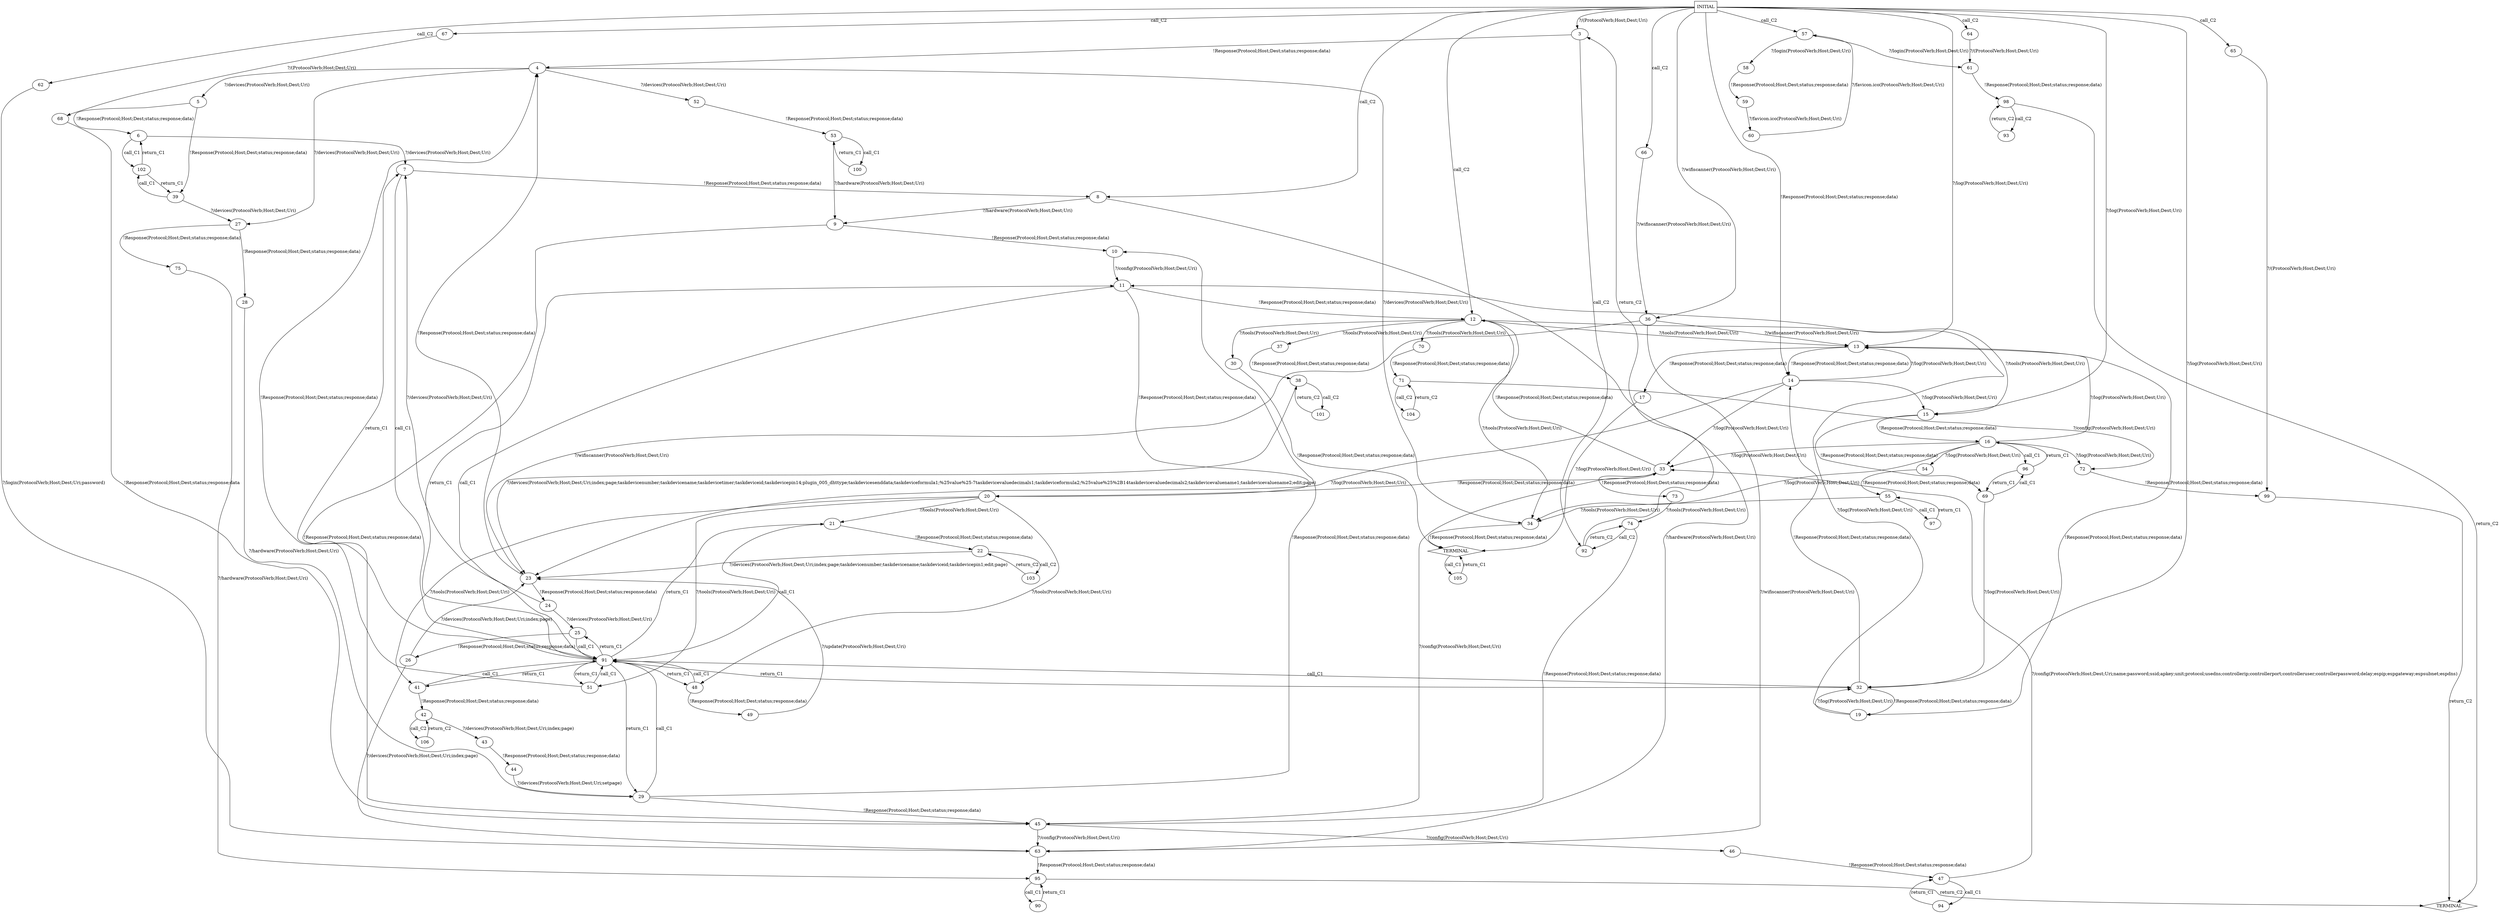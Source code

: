 digraph G {
  0 [label="INITIAL",shape=box];
  1 [label="TERMINAL",shape=diamond];
  3 [label="3"];
  4 [label="4"];
  5 [label="5"];
  6 [label="6"];
  7 [label="7"];
  8 [label="8"];
  9 [label="9"];
  10 [label="10"];
  11 [label="11"];
  12 [label="12"];
  13 [label="13"];
  14 [label="14"];
  15 [label="15"];
  16 [label="16"];
  17 [label="17"];
  19 [label="19"];
  20 [label="20"];
  21 [label="21"];
  22 [label="22"];
  23 [label="23"];
  24 [label="24"];
  25 [label="25"];
  26 [label="26"];
  27 [label="27"];
  28 [label="28"];
  29 [label="29"];
  30 [label="30"];
  32 [label="32"];
  33 [label="33"];
  34 [label="34"];
  36 [label="36"];
  37 [label="37"];
  38 [label="38"];
  39 [label="39"];
  41 [label="41"];
  42 [label="42"];
  43 [label="43"];
  44 [label="44"];
  45 [label="45"];
  46 [label="46"];
  47 [label="47"];
  48 [label="48"];
  49 [label="49"];
  51 [label="51"];
  52 [label="52"];
  53 [label="53"];
  54 [label="54"];
  55 [label="55"];
  56 [label="TERMINAL",shape=diamond];
  57 [label="57"];
  58 [label="58"];
  59 [label="59"];
  60 [label="60"];
  61 [label="61"];
  62 [label="62"];
  63 [label="63"];
  64 [label="64"];
  65 [label="65"];
  66 [label="66"];
  67 [label="67"];
  68 [label="68"];
  69 [label="69"];
  70 [label="70"];
  71 [label="71"];
  72 [label="72"];
  73 [label="73"];
  74 [label="74"];
  75 [label="75"];
  90 [label="90"];
  91 [label="91"];
  92 [label="92"];
  93 [label="93"];
  94 [label="94"];
  95 [label="95"];
  96 [label="96"];
  97 [label="97"];
  98 [label="98"];
  99 [label="99"];
  100 [label="100"];
  101 [label="101"];
  102 [label="102"];
  103 [label="103"];
  104 [label="104"];
  105 [label="105"];
  106 [label="106"];
0->3  [label="?/(ProtocolVerb;Host;Dest;Uri)"];
3->4  [label="!Response(Protocol;Host;Dest;status;response;data)"];
4->34  [label="?/devices(ProtocolVerb;Host;Dest;Uri)"];
4->52  [label="?/devices(ProtocolVerb;Host;Dest;Uri)"];
4->27  [label="?/devices(ProtocolVerb;Host;Dest;Uri)"];
4->5  [label="?/devices(ProtocolVerb;Host;Dest;Uri)"];
5->39  [label="!Response(Protocol;Host;Dest;status;response;data)"];
5->6  [label="!Response(Protocol;Host;Dest;status;response;data)"];
6->7  [label="?/devices(ProtocolVerb;Host;Dest;Uri)"];
7->8  [label="!Response(Protocol;Host;Dest;status;response;data)"];
8->63  [label="?/hardware(ProtocolVerb;Host;Dest;Uri)"];
8->9  [label="?/hardware(ProtocolVerb;Host;Dest;Uri)"];
9->45  [label="!Response(Protocol;Host;Dest;status;response;data)"];
9->10  [label="!Response(Protocol;Host;Dest;status;response;data)"];
10->11  [label="?/config(ProtocolVerb;Host;Dest;Uri)"];
11->20  [label="!Response(Protocol;Host;Dest;status;response;data)"];
11->12  [label="!Response(Protocol;Host;Dest;status;response;data)"];
12->34  [label="?/tools(ProtocolVerb;Host;Dest;Uri)"];
12->30  [label="?/tools(ProtocolVerb;Host;Dest;Uri)"];
12->37  [label="?/tools(ProtocolVerb;Host;Dest;Uri)"];
12->70  [label="?/tools(ProtocolVerb;Host;Dest;Uri)"];
12->15  [label="?/tools(ProtocolVerb;Host;Dest;Uri)"];
12->13  [label="?/tools(ProtocolVerb;Host;Dest;Uri)"];
13->17  [label="!Response(Protocol;Host;Dest;status;response;data)"];
13->19  [label="!Response(Protocol;Host;Dest;status;response;data)"];
13->14  [label="!Response(Protocol;Host;Dest;status;response;data)"];
14->23  [label="?/log(ProtocolVerb;Host;Dest;Uri)"];
14->33  [label="?/log(ProtocolVerb;Host;Dest;Uri)"];
14->15  [label="?/log(ProtocolVerb;Host;Dest;Uri)"];
14->13  [label="?/log(ProtocolVerb;Host;Dest;Uri)"];
15->69  [label="!Response(Protocol;Host;Dest;status;response;data)"];
15->16  [label="!Response(Protocol;Host;Dest;status;response;data)"];
16->34  [label="?/log(ProtocolVerb;Host;Dest;Uri)"];
16->72  [label="?/log(ProtocolVerb;Host;Dest;Uri)"];
16->54  [label="?/log(ProtocolVerb;Host;Dest;Uri)"];
16->33  [label="?/log(ProtocolVerb;Host;Dest;Uri)"];
16->13  [label="?/log(ProtocolVerb;Host;Dest;Uri)"];
17->1  [label="?/log(ProtocolVerb;Host;Dest;Uri)"];
0->14  [label="!Response(Protocol;Host;Dest;status;response;data)"];
19->11  [label="?/log(ProtocolVerb;Host;Dest;Uri)"];
19->32  [label="?/log(ProtocolVerb;Host;Dest;Uri)"];
20->48  [label="?/tools(ProtocolVerb;Host;Dest;Uri)"];
20->51  [label="?/tools(ProtocolVerb;Host;Dest;Uri)"];
20->21  [label="?/tools(ProtocolVerb;Host;Dest;Uri)"];
20->41  [label="?/tools(ProtocolVerb;Host;Dest;Uri)"];
21->22  [label="!Response(Protocol;Host;Dest;status;response;data)"];
22->23  [label="?/devices(ProtocolVerb;Host;Dest;Uri;index;page;taskdevicenumber;taskdevicename;taskdeviceid;taskdevicepin1;edit;page)"];
23->4  [label="!Response(Protocol;Host;Dest;status;response;data)"];
23->24  [label="!Response(Protocol;Host;Dest;status;response;data)"];
24->25  [label="?/devices(ProtocolVerb;Host;Dest;Uri)"];
24->7  [label="?/devices(ProtocolVerb;Host;Dest;Uri)"];
25->26  [label="!Response(Protocol;Host;Dest;status;response;data)"];
26->23  [label="?/devices(ProtocolVerb;Host;Dest;Uri;index;page)"];
26->63  [label="?/devices(ProtocolVerb;Host;Dest;Uri;index;page)"];
27->75  [label="!Response(Protocol;Host;Dest;status;response;data)"];
27->28  [label="!Response(Protocol;Host;Dest;status;response;data)"];
28->29  [label="?/hardware(ProtocolVerb;Host;Dest;Uri)"];
29->45  [label="!Response(Protocol;Host;Dest;status;response;data)"];
29->10  [label="!Response(Protocol;Host;Dest;status;response;data)"];
30->1  [label="!Response(Protocol;Host;Dest;status;response;data)"];
0->15  [label="?/log(ProtocolVerb;Host;Dest;Uri)"];
32->19  [label="!Response(Protocol;Host;Dest;status;response;data)"];
32->14  [label="!Response(Protocol;Host;Dest;status;response;data)"];
33->73  [label="!Response(Protocol;Host;Dest;status;response;data)"];
33->20  [label="!Response(Protocol;Host;Dest;status;response;data)"];
33->12  [label="!Response(Protocol;Host;Dest;status;response;data)"];
34->1  [label="!Response(Protocol;Host;Dest;status;response;data)"];
0->36  [label="?/wifiscanner(ProtocolVerb;Host;Dest;Uri)"];
36->13  [label="?/wifiscanner(ProtocolVerb;Host;Dest;Uri)"];
36->63  [label="?/wifiscanner(ProtocolVerb;Host;Dest;Uri)"];
36->23  [label="?/wifiscanner(ProtocolVerb;Host;Dest;Uri)"];
37->38  [label="!Response(Protocol;Host;Dest;status;response;data)"];
38->23  [label="?/devices(ProtocolVerb;Host;Dest;Uri;index;page;taskdevicenumber;taskdevicename;taskdevicetimer;taskdeviceid;taskdevicepin14;plugin_005_dhttype;taskdevicesenddata;taskdeviceformula1;%25value%25-7taskdevicevaluedecimals1;taskdeviceformula2;%25value%25%2B14taskdevicevaluedecimals2;taskdevicevaluename1;taskdevicevaluename2;edit;page)"];
39->27  [label="?/devices(ProtocolVerb;Host;Dest;Uri)"];
0->32  [label="?/log(ProtocolVerb;Host;Dest;Uri)"];
41->42  [label="!Response(Protocol;Host;Dest;status;response;data)"];
42->43  [label="?/devices(ProtocolVerb;Host;Dest;Uri;index;page)"];
43->44  [label="!Response(Protocol;Host;Dest;status;response;data)"];
44->29  [label="?/devices(ProtocolVerb;Host;Dest;Uri;setpage)"];
45->46  [label="?/config(ProtocolVerb;Host;Dest;Uri)"];
45->63  [label="?/config(ProtocolVerb;Host;Dest;Uri)"];
45->33  [label="?/config(ProtocolVerb;Host;Dest;Uri)"];
46->47  [label="!Response(Protocol;Host;Dest;status;response;data)"];
47->33  [label="?/config(ProtocolVerb;Host;Dest;Uri;name;password;ssid;apkey;unit;protocol;usedns;controllerip;controllerport;controlleruser;controllerpassword;delay;espip;espgateway;espsubnet;espdns)"];
48->49  [label="!Response(Protocol;Host;Dest;status;response;data)"];
49->23  [label="?/update(ProtocolVerb;Host;Dest;Uri)"];
0->13  [label="?/log(ProtocolVerb;Host;Dest;Uri)"];
51->4  [label="!Response(Protocol;Host;Dest;status;response;data)"];
52->53  [label="!Response(Protocol;Host;Dest;status;response;data)"];
53->9  [label="?/hardware(ProtocolVerb;Host;Dest;Uri)"];
54->55  [label="!Response(Protocol;Host;Dest;status;response;data)"];
55->34  [label="?/tools(ProtocolVerb;Host;Dest;Uri)"];
57->61  [label="?/login(ProtocolVerb;Host;Dest;Uri)"];
57->58  [label="?/login(ProtocolVerb;Host;Dest;Uri)"];
58->59  [label="!Response(Protocol;Host;Dest;status;response;data)"];
59->60  [label="?/favicon.ico(ProtocolVerb;Host;Dest;Uri)"];
60->57  [label="?/favicon.ico(ProtocolVerb;Host;Dest;Uri)"];
61->98  [label="!Response(Protocol;Host;Dest;status;response;data)"];
62->63  [label="?/login(ProtocolVerb;Host;Dest;Uri;password)"];
63->95  [label="!Response(Protocol;Host;Dest;status;response;data)"];
64->61  [label="?/(ProtocolVerb;Host;Dest;Uri)"];
65->99  [label="?/(ProtocolVerb;Host;Dest;Uri)"];
66->36  [label="?/wifiscanner(ProtocolVerb;Host;Dest;Uri)"];
67->68  [label="?/(ProtocolVerb;Host;Dest;Uri)"];
68->45  [label="!Response(Protocol;Host;Dest;status;response;data"];
69->32  [label="?/log(ProtocolVerb;Host;Dest;Uri)"];
70->71  [label="!Response(Protocol;Host;Dest;status;response;data)"];
71->72  [label="?/config(ProtocolVerb;Host;Dest;Uri)"];
72->99  [label="!Response(Protocol;Host;Dest;status;response;data)"];
73->74  [label="?/tools(ProtocolVerb;Host;Dest;Uri)"];
74->45  [label="!Response(Protocol;Host;Dest;status;response;data)"];
75->95  [label="?/hardware(ProtocolVerb;Host;Dest;Uri)"];
0->66  [label="call_C2"];
0->64  [label="call_C2"];
0->65  [label="call_C2"];
0->8  [label="call_C2"];
0->62  [label="call_C2"];
0->57  [label="call_C2"];
0->67  [label="call_C2"];
0->12  [label="call_C2"];
90->95  [label="return_C1"];
95->90  [label="call_C1"];
91->51  [label="return_C1"];
51->91  [label="call_C1"];
91->48  [label="return_C1"];
48->91  [label="call_C1"];
91->21  [label="return_C1"];
21->91  [label="call_C1"];
91->41  [label="return_C1"];
41->91  [label="call_C1"];
91->25  [label="return_C1"];
25->91  [label="call_C1"];
91->7  [label="return_C1"];
7->91  [label="call_C1"];
91->29  [label="return_C1"];
29->91  [label="call_C1"];
91->32  [label="return_C1"];
32->91  [label="call_C1"];
91->11  [label="return_C1"];
11->91  [label="call_C1"];
92->3  [label="return_C2"];
3->92  [label="call_C2"];
92->74  [label="return_C2"];
74->92  [label="call_C2"];
93->98  [label="return_C2"];
98->93  [label="call_C2"];
94->47  [label="return_C1"];
47->94  [label="call_C1"];
95->56  [label="return_C2"];
96->69  [label="return_C1"];
69->96  [label="call_C1"];
96->16  [label="return_C1"];
16->96  [label="call_C1"];
97->55  [label="return_C1"];
55->97  [label="call_C1"];
98->56  [label="return_C2"];
99->56  [label="return_C2"];
100->53  [label="return_C1"];
53->100  [label="call_C1"];
101->38  [label="return_C2"];
38->101  [label="call_C2"];
102->39  [label="return_C1"];
39->102  [label="call_C1"];
102->6  [label="return_C1"];
6->102  [label="call_C1"];
103->22  [label="return_C2"];
22->103  [label="call_C2"];
104->71  [label="return_C2"];
71->104  [label="call_C2"];
105->1  [label="return_C1"];
1->105  [label="call_C1"];
106->42  [label="return_C2"];
42->106  [label="call_C2"];
}
